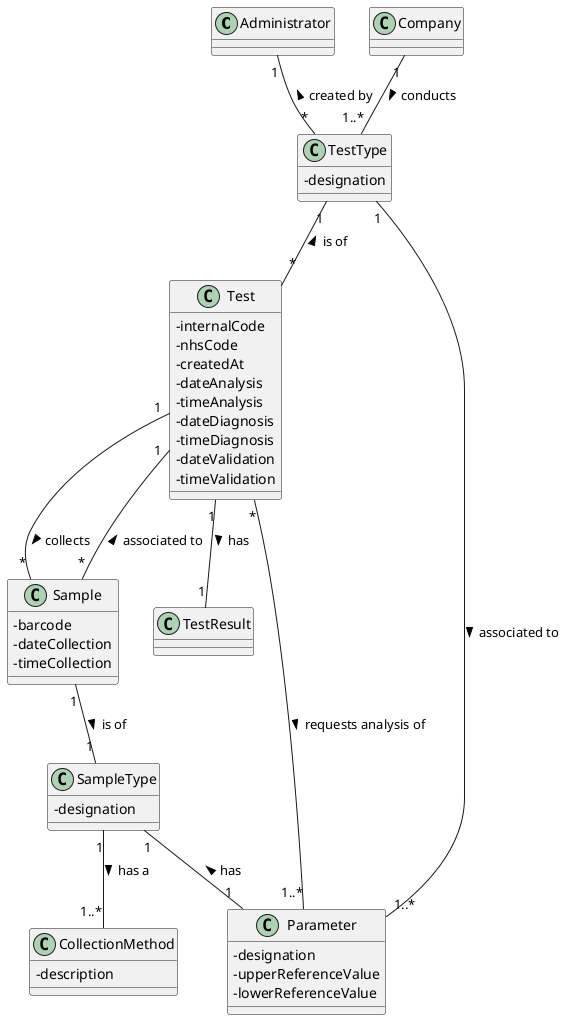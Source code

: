 @startuml
skinparam classAttributeIconSize 0

class Administrator
class CollectionMethod {
-description
}

class Test {
-internalCode
-nhsCode
-createdAt
-dateAnalysis
-timeAnalysis
-dateDiagnosis
-timeDiagnosis
-dateValidation
-timeValidation
}
class TestResult
class TestType {
-designation
}
class Sample {
-barcode
-dateCollection
-timeCollection
}
class SampleType {
-designation
}
class Parameter {
-designation
-upperReferenceValue
-lowerReferenceValue
}

Sample "*"--"1" Test : associated to >
SampleType "1"-up-"1" Sample  : is of <
Test "*"-down-"1..*" Parameter : requests analysis of >
Test "*"-up-"1" TestType : is of >
Test "1"-down-"*" Sample : collects >
TestType "*"-up-"1" Administrator : created by >
SampleType "1"--"1..*" CollectionMethod : has a >
Parameter "1..*"-up-"1" TestType  : associated to <
SampleType "1"-down-"1" Parameter : has <
Test "1"-down-"1" TestResult : has >
Company "1"-down-"1..*" TestType : conducts >
@enduml
